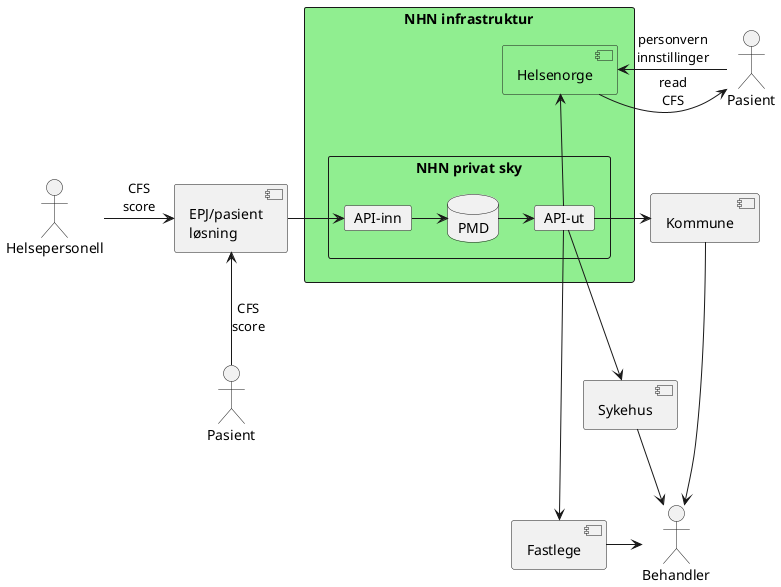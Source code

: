 @startuml

actor "Pasient" as pasient
actor "Helsepersonell" as helseinn

'component "DHO\nløsning" as dho
component "EPJ/pasient\nløsning" as annen

rectangle "NHN infrastruktur" as NHN #LightGreen {
   component "Helsenorge" as helsenorge #LightGreen
'card "API" as apinn
'component "VKP" as VKP
'card "API" as apiut

rectangle "NHN privat sky" as NHNPS {
   card "API-inn" as apinn2
   database "PMD" as pmd
   card "API-ut" as apiut2
}
}
'component "Kommune\nPLO EPJ" as epj

component "Helsenorge" as helsenorge #LightGreen
component "Kommune" as kommune
component "Sykehus" as syk
component "Fastlege" as fastlege

'rectangle "konsument" as konsument {
actor "Pasient" as pasientk
actor "Behandler" as behandler

'dho -down[hidden]- annen
helsenorge -down[hidden]- kommune

apiut2 -up-> helsenorge
helsenorge <-right- pasientk :personvern\ninnstillinger
helsenorge -right-> pasientk :read\nCFS

helseinn -> annen :CFS\nscore
'pasient -> dho
pasient -up-> annen :CFS\nscore
'dho -> apinn
'apinn -> VKP
'VKP -> apiut
annen -right-> apinn2

'VKP -down-> pmd
apinn2 -> pmd
pmd -> apiut2

'epj -[hidden]- kommune
kommune -[hidden]- syk
syk -[hidden]- fastlege

'apiut -> epj

apiut2 -right-> kommune
apiut2 -right-> syk
apiut2 -right-> fastlege
'epj -> behandler
kommune -right-> behandler
syk -right-> behandler
fastlege -right-> behandler

@enduml